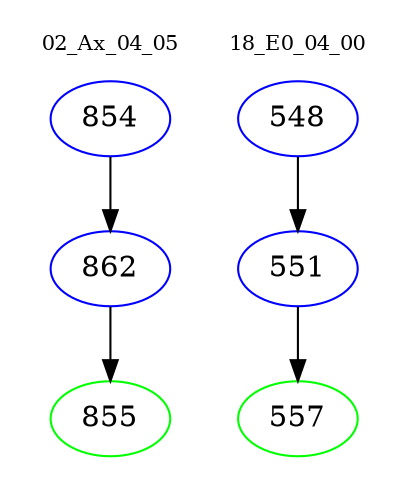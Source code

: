 digraph{
subgraph cluster_0 {
color = white
label = "02_Ax_04_05";
fontsize=10;
T0_854 [label="854", color="blue"]
T0_854 -> T0_862 [color="black"]
T0_862 [label="862", color="blue"]
T0_862 -> T0_855 [color="black"]
T0_855 [label="855", color="green"]
}
subgraph cluster_1 {
color = white
label = "18_E0_04_00";
fontsize=10;
T1_548 [label="548", color="blue"]
T1_548 -> T1_551 [color="black"]
T1_551 [label="551", color="blue"]
T1_551 -> T1_557 [color="black"]
T1_557 [label="557", color="green"]
}
}
